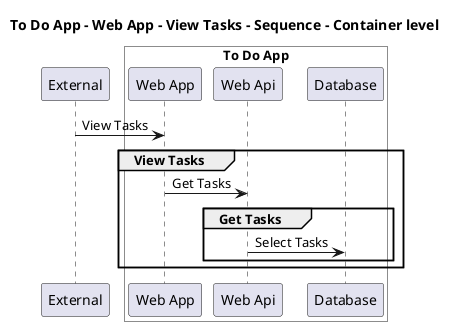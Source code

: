 @startuml

title To Do App - Web App - View Tasks - Sequence - Container level

participant "External" as C4InterFlow.SoftwareSystems.ExternalSystem

box "To Do App" #White
    participant "Web App" as ToDoAppExample.SoftwareSystems.ToDoApp.Containers.WebApp
    participant "Web Api" as ToDoAppExample.SoftwareSystems.ToDoApp.Containers.WebApi
    participant "Database" as ToDoAppExample.SoftwareSystems.ToDoApp.Containers.Database
end box


C4InterFlow.SoftwareSystems.ExternalSystem -> ToDoAppExample.SoftwareSystems.ToDoApp.Containers.WebApp : View Tasks
group View Tasks
ToDoAppExample.SoftwareSystems.ToDoApp.Containers.WebApp -> ToDoAppExample.SoftwareSystems.ToDoApp.Containers.WebApi : Get Tasks
group Get Tasks
ToDoAppExample.SoftwareSystems.ToDoApp.Containers.WebApi -> ToDoAppExample.SoftwareSystems.ToDoApp.Containers.Database : Select Tasks
end
end


@enduml
